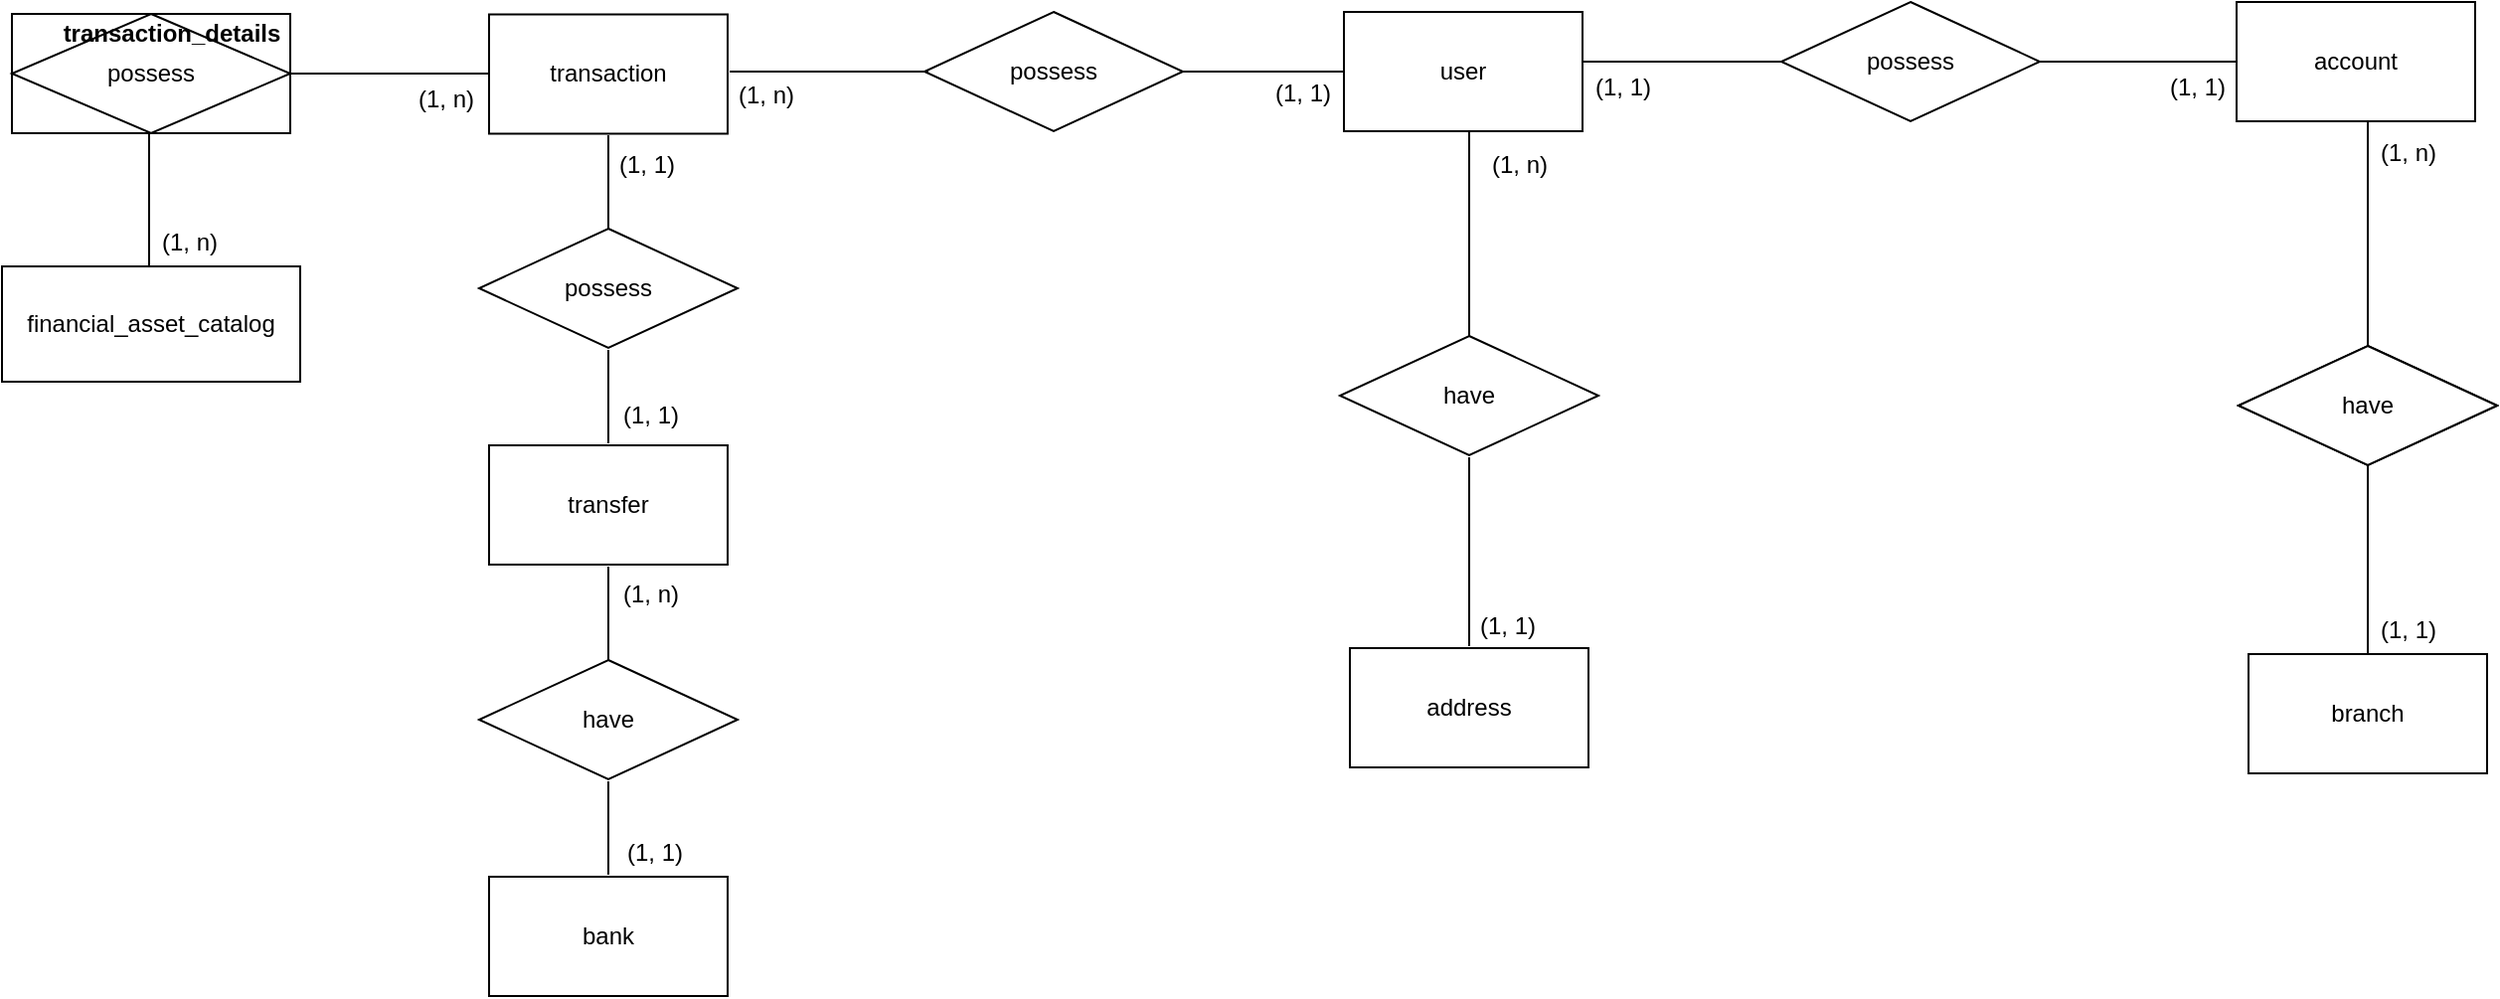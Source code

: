 <mxfile version="16.1.2" type="device"><diagram id="R2lEEEUBdFMjLlhIrx00" name="Page-1"><mxGraphModel dx="2272" dy="857" grid="1" gridSize="10" guides="1" tooltips="1" connect="1" arrows="1" fold="1" page="1" pageScale="1" pageWidth="850" pageHeight="1100" math="0" shadow="0" extFonts="Permanent Marker^https://fonts.googleapis.com/css?family=Permanent+Marker"><root><mxCell id="0"/><mxCell id="1" parent="0"/><mxCell id="0WAb2_Wt0z03lYnpK5pS-2" value="user" style="rounded=0;whiteSpace=wrap;html=1;" parent="1" vertex="1"><mxGeometry x="591" y="242" width="120" height="60" as="geometry"/></mxCell><mxCell id="0WAb2_Wt0z03lYnpK5pS-3" value="account" style="rounded=0;whiteSpace=wrap;html=1;" parent="1" vertex="1"><mxGeometry x="1040" y="237" width="120" height="60" as="geometry"/></mxCell><mxCell id="0WAb2_Wt0z03lYnpK5pS-5" value="branch" style="rounded=0;whiteSpace=wrap;html=1;" parent="1" vertex="1"><mxGeometry x="1046" y="565" width="120" height="60" as="geometry"/></mxCell><mxCell id="0WAb2_Wt0z03lYnpK5pS-17" value="financial_asset_catalog" style="rounded=0;whiteSpace=wrap;html=1;" parent="1" vertex="1"><mxGeometry x="-84" y="370" width="150" height="58" as="geometry"/></mxCell><mxCell id="0WAb2_Wt0z03lYnpK5pS-25" value="possess" style="rhombus;whiteSpace=wrap;html=1;rounded=0;" parent="1" vertex="1"><mxGeometry x="811" y="237" width="130" height="60" as="geometry"/></mxCell><mxCell id="0WAb2_Wt0z03lYnpK5pS-30" value="have" style="rhombus;whiteSpace=wrap;html=1;rounded=0;" parent="1" vertex="1"><mxGeometry x="1041" y="410" width="130" height="60" as="geometry"/></mxCell><mxCell id="0WAb2_Wt0z03lYnpK5pS-37" value="possess" style="shape=associativeEntity;whiteSpace=wrap;html=1;align=center;comic=0;" parent="1" vertex="1"><mxGeometry x="-79" y="243" width="140" height="60" as="geometry"/></mxCell><mxCell id="0WAb2_Wt0z03lYnpK5pS-43" value="" style="line;strokeWidth=1;rotatable=0;dashed=0;labelPosition=right;align=left;verticalAlign=middle;spacingTop=0;spacingLeft=6;points=[];portConstraint=eastwest;comic=0;" parent="1" vertex="1"><mxGeometry x="491" y="267" width="100" height="10" as="geometry"/></mxCell><mxCell id="0WAb2_Wt0z03lYnpK5pS-44" value="" style="line;strokeWidth=1;rotatable=0;dashed=0;labelPosition=right;align=left;verticalAlign=middle;spacingTop=0;spacingLeft=6;points=[];portConstraint=eastwest;comic=0;" parent="1" vertex="1"><mxGeometry x="711" y="262" width="100" height="10" as="geometry"/></mxCell><mxCell id="0WAb2_Wt0z03lYnpK5pS-45" value="" style="line;strokeWidth=1;rotatable=0;dashed=0;labelPosition=right;align=left;verticalAlign=middle;spacingTop=0;spacingLeft=6;points=[];portConstraint=eastwest;comic=0;" parent="1" vertex="1"><mxGeometry x="940" y="262" width="100" height="10" as="geometry"/></mxCell><mxCell id="0WAb2_Wt0z03lYnpK5pS-55" value="" style="edgeStyle=orthogonalEdgeStyle;rounded=0;orthogonalLoop=1;jettySize=auto;html=1;endArrow=none;endFill=0;entryX=0.5;entryY=0;entryDx=0;entryDy=0;jumpStyle=none;metaEdit=0;backgroundOutline=0;startFill=1;strokeColor=default;exitX=0.5;exitY=1;exitDx=0;exitDy=0;" parent="1" source="0WAb2_Wt0z03lYnpK5pS-30" target="0WAb2_Wt0z03lYnpK5pS-5" edge="1"><mxGeometry relative="1" as="geometry"><mxPoint x="1106" y="480" as="sourcePoint"/><mxPoint x="1106" y="560" as="targetPoint"/><Array as="points"/></mxGeometry></mxCell><mxCell id="0WAb2_Wt0z03lYnpK5pS-56" value="" style="edgeStyle=orthogonalEdgeStyle;rounded=0;orthogonalLoop=1;jettySize=auto;html=1;endArrow=none;endFill=0;entryX=0.5;entryY=0;entryDx=0;entryDy=0;exitX=0.5;exitY=1;exitDx=0;exitDy=0;" parent="1" source="0WAb2_Wt0z03lYnpK5pS-3" target="0WAb2_Wt0z03lYnpK5pS-30" edge="1"><mxGeometry relative="1" as="geometry"><mxPoint x="1101" y="490" as="sourcePoint"/><mxPoint x="1101" y="575" as="targetPoint"/><Array as="points"><mxPoint x="1106" y="297"/></Array></mxGeometry></mxCell><mxCell id="0WAb2_Wt0z03lYnpK5pS-57" value="(1, 1)" style="text;html=1;align=center;verticalAlign=middle;resizable=0;points=[];autosize=1;strokeColor=none;fillColor=none;" parent="1" vertex="1"><mxGeometry x="1106" y="543" width="40" height="20" as="geometry"/></mxCell><mxCell id="0WAb2_Wt0z03lYnpK5pS-58" value="(1, 1)" style="text;html=1;align=center;verticalAlign=middle;resizable=0;points=[];autosize=1;strokeColor=none;fillColor=none;" parent="1" vertex="1"><mxGeometry x="711" y="270" width="40" height="20" as="geometry"/></mxCell><mxCell id="0WAb2_Wt0z03lYnpK5pS-59" value="(1, n)" style="text;html=1;align=center;verticalAlign=middle;resizable=0;points=[];autosize=1;strokeColor=none;fillColor=none;" parent="1" vertex="1"><mxGeometry x="1106" y="303" width="40" height="20" as="geometry"/></mxCell><mxCell id="0WAb2_Wt0z03lYnpK5pS-60" value="(1, 1)" style="text;html=1;align=center;verticalAlign=middle;resizable=0;points=[];autosize=1;strokeColor=none;fillColor=none;" parent="1" vertex="1"><mxGeometry x="550" y="273" width="40" height="20" as="geometry"/></mxCell><mxCell id="0WAb2_Wt0z03lYnpK5pS-62" value="(1, 1)" style="text;html=1;align=center;verticalAlign=middle;resizable=0;points=[];autosize=1;strokeColor=none;fillColor=none;" parent="1" vertex="1"><mxGeometry x="1000" y="270" width="40" height="20" as="geometry"/></mxCell><mxCell id="0WAb2_Wt0z03lYnpK5pS-96" value="&lt;span style=&quot;font-weight: 700&quot;&gt;transaction_details&lt;/span&gt;" style="text;html=1;align=center;verticalAlign=middle;resizable=0;points=[];autosize=1;strokeColor=none;fillColor=none;" parent="1" vertex="1"><mxGeometry x="-59" y="243" width="120" height="20" as="geometry"/></mxCell><mxCell id="_qhow1k9xOZ3eqJ3Xs0d-1" value="transaction" style="rounded=0;whiteSpace=wrap;html=1;" parent="1" vertex="1"><mxGeometry x="161" y="243.25" width="120" height="60" as="geometry"/></mxCell><mxCell id="_qhow1k9xOZ3eqJ3Xs0d-17" value="possess" style="rhombus;whiteSpace=wrap;html=1;rounded=0;" parent="1" vertex="1"><mxGeometry x="380" y="242" width="130" height="60" as="geometry"/></mxCell><mxCell id="_qhow1k9xOZ3eqJ3Xs0d-21" value="" style="line;strokeWidth=1;rotatable=0;dashed=0;labelPosition=right;align=left;verticalAlign=middle;spacingTop=0;spacingLeft=6;points=[];portConstraint=eastwest;comic=0;" parent="1" vertex="1"><mxGeometry x="282" y="267" width="100" height="10" as="geometry"/></mxCell><mxCell id="_qhow1k9xOZ3eqJ3Xs0d-22" value="(1, n)" style="text;html=1;align=center;verticalAlign=middle;resizable=0;points=[];autosize=1;strokeColor=none;fillColor=none;" parent="1" vertex="1"><mxGeometry x="280" y="274" width="40" height="20" as="geometry"/></mxCell><mxCell id="_qhow1k9xOZ3eqJ3Xs0d-28" value="" style="edgeStyle=orthogonalEdgeStyle;rounded=0;orthogonalLoop=1;jettySize=auto;html=1;endArrow=none;endFill=0;entryX=0.5;entryY=0;entryDx=0;entryDy=0;exitX=0.5;exitY=1;exitDx=0;exitDy=0;" parent="1" target="_qhow1k9xOZ3eqJ3Xs0d-29" edge="1"><mxGeometry relative="1" as="geometry"><mxPoint x="1100" y="297" as="sourcePoint"/><mxPoint x="1101" y="575" as="targetPoint"/><Array as="points"><mxPoint x="1106" y="297"/></Array></mxGeometry></mxCell><mxCell id="_qhow1k9xOZ3eqJ3Xs0d-29" value="have" style="rhombus;whiteSpace=wrap;html=1;rounded=0;" parent="1" vertex="1"><mxGeometry x="1041" y="410" width="130" height="60" as="geometry"/></mxCell><mxCell id="z6qWNKgORBNVFZa1DNFL-3" value="address" style="rounded=0;whiteSpace=wrap;html=1;" parent="1" vertex="1"><mxGeometry x="594" y="562" width="120" height="60" as="geometry"/></mxCell><mxCell id="z6qWNKgORBNVFZa1DNFL-4" value="" style="edgeStyle=orthogonalEdgeStyle;rounded=0;orthogonalLoop=1;jettySize=auto;html=1;endArrow=none;endFill=0;entryX=0.5;entryY=0;entryDx=0;entryDy=0;jumpStyle=none;metaEdit=0;backgroundOutline=0;startFill=1;strokeColor=default;exitX=0.5;exitY=1;exitDx=0;exitDy=0;" parent="1" edge="1"><mxGeometry relative="1" as="geometry"><mxPoint x="654" y="466" as="sourcePoint"/><mxPoint x="654" y="561" as="targetPoint"/><Array as="points"/></mxGeometry></mxCell><mxCell id="z6qWNKgORBNVFZa1DNFL-5" value="(1, 1)" style="text;html=1;align=center;verticalAlign=middle;resizable=0;points=[];autosize=1;strokeColor=none;fillColor=none;" parent="1" vertex="1"><mxGeometry x="653" y="541" width="40" height="20" as="geometry"/></mxCell><mxCell id="z6qWNKgORBNVFZa1DNFL-6" value="(1, n)" style="text;html=1;align=center;verticalAlign=middle;resizable=0;points=[];autosize=1;strokeColor=none;fillColor=none;" parent="1" vertex="1"><mxGeometry x="659" y="309" width="40" height="20" as="geometry"/></mxCell><mxCell id="z6qWNKgORBNVFZa1DNFL-7" value="" style="edgeStyle=orthogonalEdgeStyle;rounded=0;orthogonalLoop=1;jettySize=auto;html=1;endArrow=none;endFill=0;entryX=0.5;entryY=0;entryDx=0;entryDy=0;" parent="1" target="z6qWNKgORBNVFZa1DNFL-8" edge="1"><mxGeometry relative="1" as="geometry"><mxPoint x="654" y="302" as="sourcePoint"/><mxPoint x="1119" y="580" as="targetPoint"/><Array as="points"><mxPoint x="654" y="302"/></Array></mxGeometry></mxCell><mxCell id="z6qWNKgORBNVFZa1DNFL-8" value="have" style="rhombus;whiteSpace=wrap;html=1;rounded=0;" parent="1" vertex="1"><mxGeometry x="589" y="405" width="130" height="60" as="geometry"/></mxCell><mxCell id="sadugsDvVr0yvzRobBmK-1" value="transfer" style="rounded=0;whiteSpace=wrap;html=1;" vertex="1" parent="1"><mxGeometry x="161" y="460" width="120" height="60" as="geometry"/></mxCell><mxCell id="sadugsDvVr0yvzRobBmK-3" value="(1, 1)" style="text;html=1;align=center;verticalAlign=middle;resizable=0;points=[];autosize=1;strokeColor=none;fillColor=none;" vertex="1" parent="1"><mxGeometry x="222" y="435" width="40" height="20" as="geometry"/></mxCell><mxCell id="sadugsDvVr0yvzRobBmK-4" value="(1, 1)" style="text;html=1;align=center;verticalAlign=middle;resizable=0;points=[];autosize=1;strokeColor=none;fillColor=none;" vertex="1" parent="1"><mxGeometry x="220" y="309" width="40" height="20" as="geometry"/></mxCell><mxCell id="sadugsDvVr0yvzRobBmK-5" value="" style="edgeStyle=orthogonalEdgeStyle;rounded=0;orthogonalLoop=1;jettySize=auto;html=1;endArrow=none;endFill=0;entryX=0.5;entryY=0;entryDx=0;entryDy=0;" edge="1" parent="1" target="sadugsDvVr0yvzRobBmK-6"><mxGeometry relative="1" as="geometry"><mxPoint x="221" y="304" as="sourcePoint"/><mxPoint x="686" y="582" as="targetPoint"/><Array as="points"><mxPoint x="221" y="304"/></Array></mxGeometry></mxCell><mxCell id="sadugsDvVr0yvzRobBmK-6" value="possess" style="rhombus;whiteSpace=wrap;html=1;rounded=0;" vertex="1" parent="1"><mxGeometry x="156" y="351" width="130" height="60" as="geometry"/></mxCell><mxCell id="sadugsDvVr0yvzRobBmK-8" value="" style="edgeStyle=orthogonalEdgeStyle;rounded=0;orthogonalLoop=1;jettySize=auto;html=1;endArrow=none;endFill=0;entryX=0.5;entryY=0;entryDx=0;entryDy=0;" edge="1" parent="1"><mxGeometry relative="1" as="geometry"><mxPoint x="221" y="412" as="sourcePoint"/><mxPoint x="221" y="459" as="targetPoint"/><Array as="points"><mxPoint x="221" y="412"/></Array></mxGeometry></mxCell><mxCell id="sadugsDvVr0yvzRobBmK-12" value="" style="line;strokeWidth=1;rotatable=0;dashed=0;labelPosition=right;align=left;verticalAlign=middle;spacingTop=0;spacingLeft=6;points=[];portConstraint=eastwest;comic=0;" vertex="1" parent="1"><mxGeometry x="61" y="268" width="100" height="10" as="geometry"/></mxCell><mxCell id="sadugsDvVr0yvzRobBmK-15" value="(1, n)" style="text;html=1;align=center;verticalAlign=middle;resizable=0;points=[];autosize=1;strokeColor=none;fillColor=none;" vertex="1" parent="1"><mxGeometry x="-10" y="348" width="40" height="20" as="geometry"/></mxCell><mxCell id="sadugsDvVr0yvzRobBmK-16" value="" style="edgeStyle=orthogonalEdgeStyle;rounded=0;orthogonalLoop=1;jettySize=auto;html=1;endArrow=none;endFill=0;" edge="1" parent="1"><mxGeometry relative="1" as="geometry"><mxPoint x="-10" y="303" as="sourcePoint"/><mxPoint x="-10" y="370" as="targetPoint"/><Array as="points"><mxPoint x="-10" y="303"/></Array></mxGeometry></mxCell><mxCell id="sadugsDvVr0yvzRobBmK-17" value="(1, n)" style="text;html=1;align=center;verticalAlign=middle;resizable=0;points=[];autosize=1;strokeColor=none;fillColor=none;" vertex="1" parent="1"><mxGeometry x="119" y="276" width="40" height="20" as="geometry"/></mxCell><mxCell id="sadugsDvVr0yvzRobBmK-18" value="bank" style="rounded=0;whiteSpace=wrap;html=1;" vertex="1" parent="1"><mxGeometry x="161" y="677" width="120" height="60" as="geometry"/></mxCell><mxCell id="sadugsDvVr0yvzRobBmK-19" value="(1, 1)" style="text;html=1;align=center;verticalAlign=middle;resizable=0;points=[];autosize=1;strokeColor=none;fillColor=none;" vertex="1" parent="1"><mxGeometry x="224" y="655" width="40" height="20" as="geometry"/></mxCell><mxCell id="sadugsDvVr0yvzRobBmK-20" value="(1, n)" style="text;html=1;align=center;verticalAlign=middle;resizable=0;points=[];autosize=1;strokeColor=none;fillColor=none;" vertex="1" parent="1"><mxGeometry x="222" y="525" width="40" height="20" as="geometry"/></mxCell><mxCell id="sadugsDvVr0yvzRobBmK-21" value="" style="edgeStyle=orthogonalEdgeStyle;rounded=0;orthogonalLoop=1;jettySize=auto;html=1;endArrow=none;endFill=0;entryX=0.5;entryY=0;entryDx=0;entryDy=0;" edge="1" parent="1" target="sadugsDvVr0yvzRobBmK-22"><mxGeometry relative="1" as="geometry"><mxPoint x="221" y="521" as="sourcePoint"/><mxPoint x="686" y="799" as="targetPoint"/><Array as="points"><mxPoint x="221" y="521"/></Array></mxGeometry></mxCell><mxCell id="sadugsDvVr0yvzRobBmK-22" value="have" style="rhombus;whiteSpace=wrap;html=1;rounded=0;" vertex="1" parent="1"><mxGeometry x="156" y="568" width="130" height="60" as="geometry"/></mxCell><mxCell id="sadugsDvVr0yvzRobBmK-23" value="" style="edgeStyle=orthogonalEdgeStyle;rounded=0;orthogonalLoop=1;jettySize=auto;html=1;endArrow=none;endFill=0;entryX=0.5;entryY=0;entryDx=0;entryDy=0;" edge="1" parent="1"><mxGeometry relative="1" as="geometry"><mxPoint x="221" y="629" as="sourcePoint"/><mxPoint x="221" y="676" as="targetPoint"/><Array as="points"><mxPoint x="221" y="629"/></Array></mxGeometry></mxCell></root></mxGraphModel></diagram></mxfile>